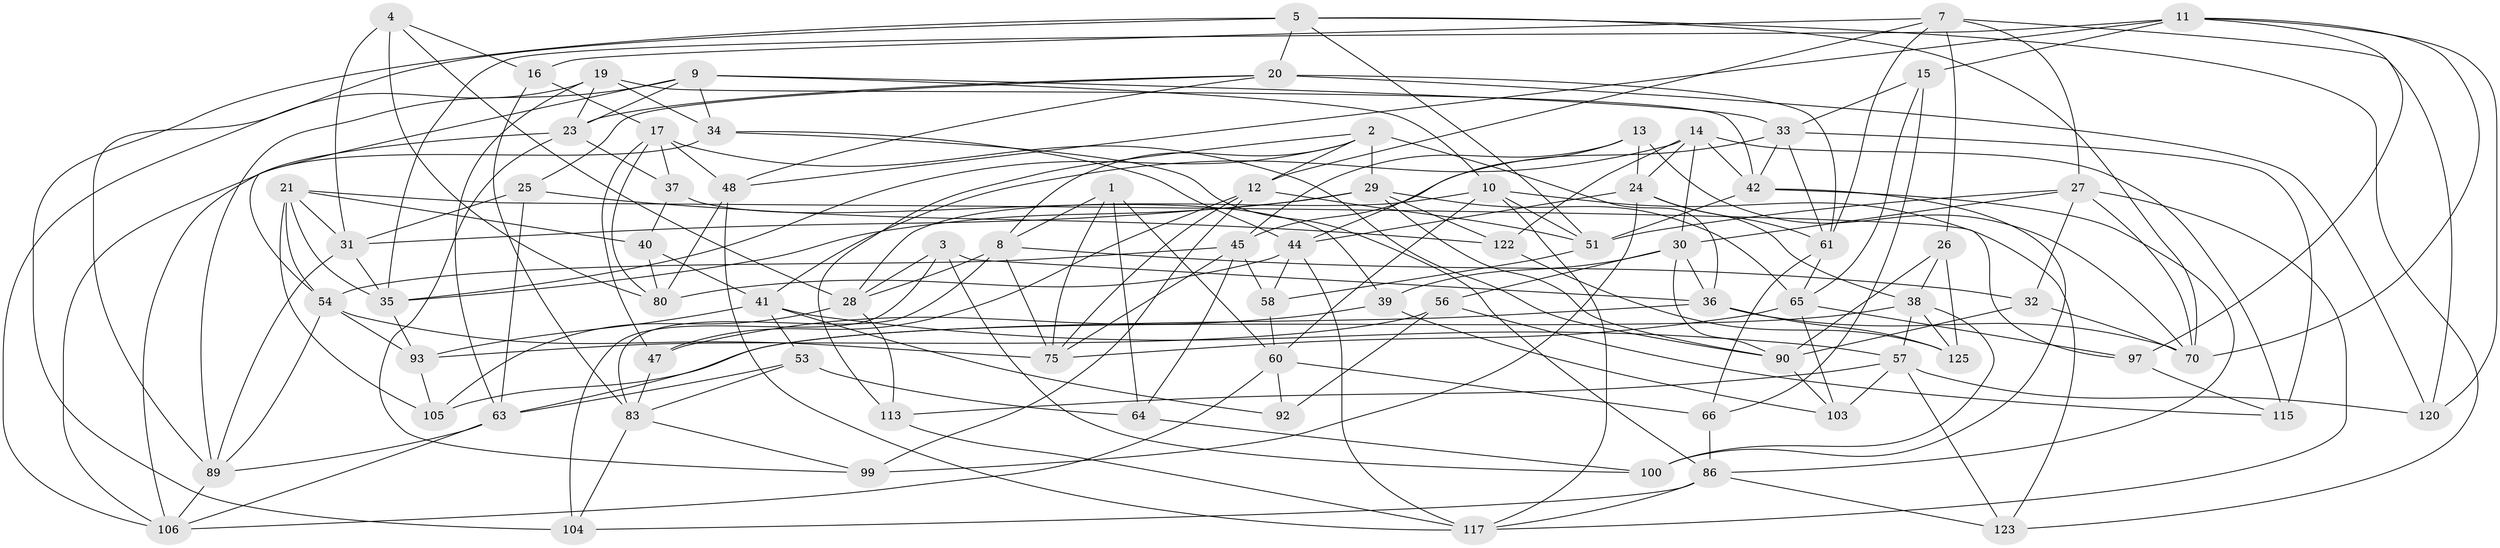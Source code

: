 // Generated by graph-tools (version 1.1) at 2025/52/02/27/25 19:52:28]
// undirected, 78 vertices, 200 edges
graph export_dot {
graph [start="1"]
  node [color=gray90,style=filled];
  1;
  2 [super="+59"];
  3;
  4;
  5 [super="+6"];
  7 [super="+22"];
  8 [super="+18"];
  9 [super="+102"];
  10 [super="+62"];
  11 [super="+79"];
  12 [super="+49"];
  13;
  14 [super="+109"];
  15;
  16;
  17 [super="+68"];
  19 [super="+43"];
  20 [super="+96"];
  21 [super="+114"];
  23 [super="+69"];
  24 [super="+85"];
  25;
  26;
  27 [super="+52"];
  28 [super="+101"];
  29 [super="+46"];
  30 [super="+87"];
  31 [super="+73"];
  32;
  33 [super="+91"];
  34 [super="+78"];
  35 [super="+94"];
  36 [super="+84"];
  37;
  38 [super="+55"];
  39;
  40;
  41 [super="+107"];
  42 [super="+116"];
  44 [super="+71"];
  45 [super="+76"];
  47;
  48 [super="+50"];
  51 [super="+88"];
  53;
  54 [super="+81"];
  56 [super="+67"];
  57 [super="+98"];
  58;
  60 [super="+72"];
  61 [super="+82"];
  63 [super="+77"];
  64;
  65 [super="+74"];
  66;
  70 [super="+121"];
  75 [super="+95"];
  80 [super="+124"];
  83 [super="+108"];
  86 [super="+110"];
  89 [super="+111"];
  90 [super="+119"];
  92;
  93 [super="+112"];
  97;
  99;
  100;
  103;
  104;
  105;
  106 [super="+126"];
  113;
  115;
  117 [super="+118"];
  120;
  122;
  123;
  125;
  1 -- 64;
  1 -- 8;
  1 -- 60;
  1 -- 75;
  2 -- 36;
  2 -- 29;
  2 -- 113;
  2 -- 12;
  2 -- 35;
  2 -- 8;
  3 -- 104;
  3 -- 36;
  3 -- 100;
  3 -- 28;
  4 -- 16;
  4 -- 31;
  4 -- 80;
  4 -- 28;
  5 -- 51;
  5 -- 20;
  5 -- 70;
  5 -- 104;
  5 -- 89;
  5 -- 123;
  7 -- 26;
  7 -- 12;
  7 -- 120;
  7 -- 16;
  7 -- 61;
  7 -- 27;
  8 -- 28;
  8 -- 83;
  8 -- 32;
  8 -- 75;
  9 -- 89;
  9 -- 33;
  9 -- 34;
  9 -- 10;
  9 -- 54;
  9 -- 23;
  10 -- 123;
  10 -- 117;
  10 -- 51;
  10 -- 60;
  10 -- 28;
  11 -- 120;
  11 -- 48;
  11 -- 97;
  11 -- 35;
  11 -- 15;
  11 -- 70;
  12 -- 47;
  12 -- 75;
  12 -- 99;
  12 -- 51;
  13 -- 45;
  13 -- 70;
  13 -- 44;
  13 -- 24;
  14 -- 42;
  14 -- 122;
  14 -- 24;
  14 -- 41;
  14 -- 115;
  14 -- 30;
  15 -- 66;
  15 -- 65;
  15 -- 33;
  16 -- 17;
  16 -- 83;
  17 -- 47;
  17 -- 90;
  17 -- 48;
  17 -- 80;
  17 -- 37;
  19 -- 23;
  19 -- 42;
  19 -- 34 [weight=2];
  19 -- 63;
  19 -- 106;
  20 -- 25;
  20 -- 23;
  20 -- 48;
  20 -- 120;
  20 -- 61;
  21 -- 54;
  21 -- 97;
  21 -- 31;
  21 -- 40;
  21 -- 105;
  21 -- 35;
  23 -- 37;
  23 -- 99;
  23 -- 106;
  24 -- 44;
  24 -- 38;
  24 -- 99;
  24 -- 61;
  25 -- 122;
  25 -- 63;
  25 -- 31;
  26 -- 125;
  26 -- 90;
  26 -- 38;
  27 -- 70;
  27 -- 30;
  27 -- 32;
  27 -- 51;
  27 -- 117;
  28 -- 105;
  28 -- 113;
  29 -- 35;
  29 -- 90;
  29 -- 122;
  29 -- 31;
  29 -- 65;
  30 -- 39;
  30 -- 90;
  30 -- 56;
  30 -- 36;
  31 -- 35;
  31 -- 89;
  32 -- 70;
  32 -- 90;
  33 -- 115;
  33 -- 61;
  33 -- 45;
  33 -- 42;
  34 -- 106;
  34 -- 44;
  34 -- 86;
  35 -- 93;
  36 -- 125;
  36 -- 63;
  36 -- 70;
  37 -- 39;
  37 -- 40;
  38 -- 125;
  38 -- 57;
  38 -- 100;
  38 -- 105;
  39 -- 47;
  39 -- 103;
  40 -- 80;
  40 -- 41;
  41 -- 53;
  41 -- 93;
  41 -- 92;
  41 -- 57;
  42 -- 51;
  42 -- 100;
  42 -- 86;
  44 -- 58;
  44 -- 80;
  44 -- 117;
  45 -- 58;
  45 -- 54;
  45 -- 64;
  45 -- 75;
  47 -- 83;
  48 -- 80 [weight=2];
  48 -- 117;
  51 -- 58;
  53 -- 64;
  53 -- 83;
  53 -- 63;
  54 -- 89;
  54 -- 93;
  54 -- 75;
  56 -- 92 [weight=2];
  56 -- 93 [weight=2];
  56 -- 115;
  57 -- 120;
  57 -- 113;
  57 -- 123;
  57 -- 103;
  58 -- 60;
  60 -- 92;
  60 -- 106;
  60 -- 66;
  61 -- 65;
  61 -- 66;
  63 -- 106;
  63 -- 89;
  64 -- 100;
  65 -- 75;
  65 -- 97;
  65 -- 103;
  66 -- 86;
  83 -- 99;
  83 -- 104;
  86 -- 117;
  86 -- 104;
  86 -- 123;
  89 -- 106;
  90 -- 103;
  93 -- 105;
  97 -- 115;
  113 -- 117;
  122 -- 125;
}
